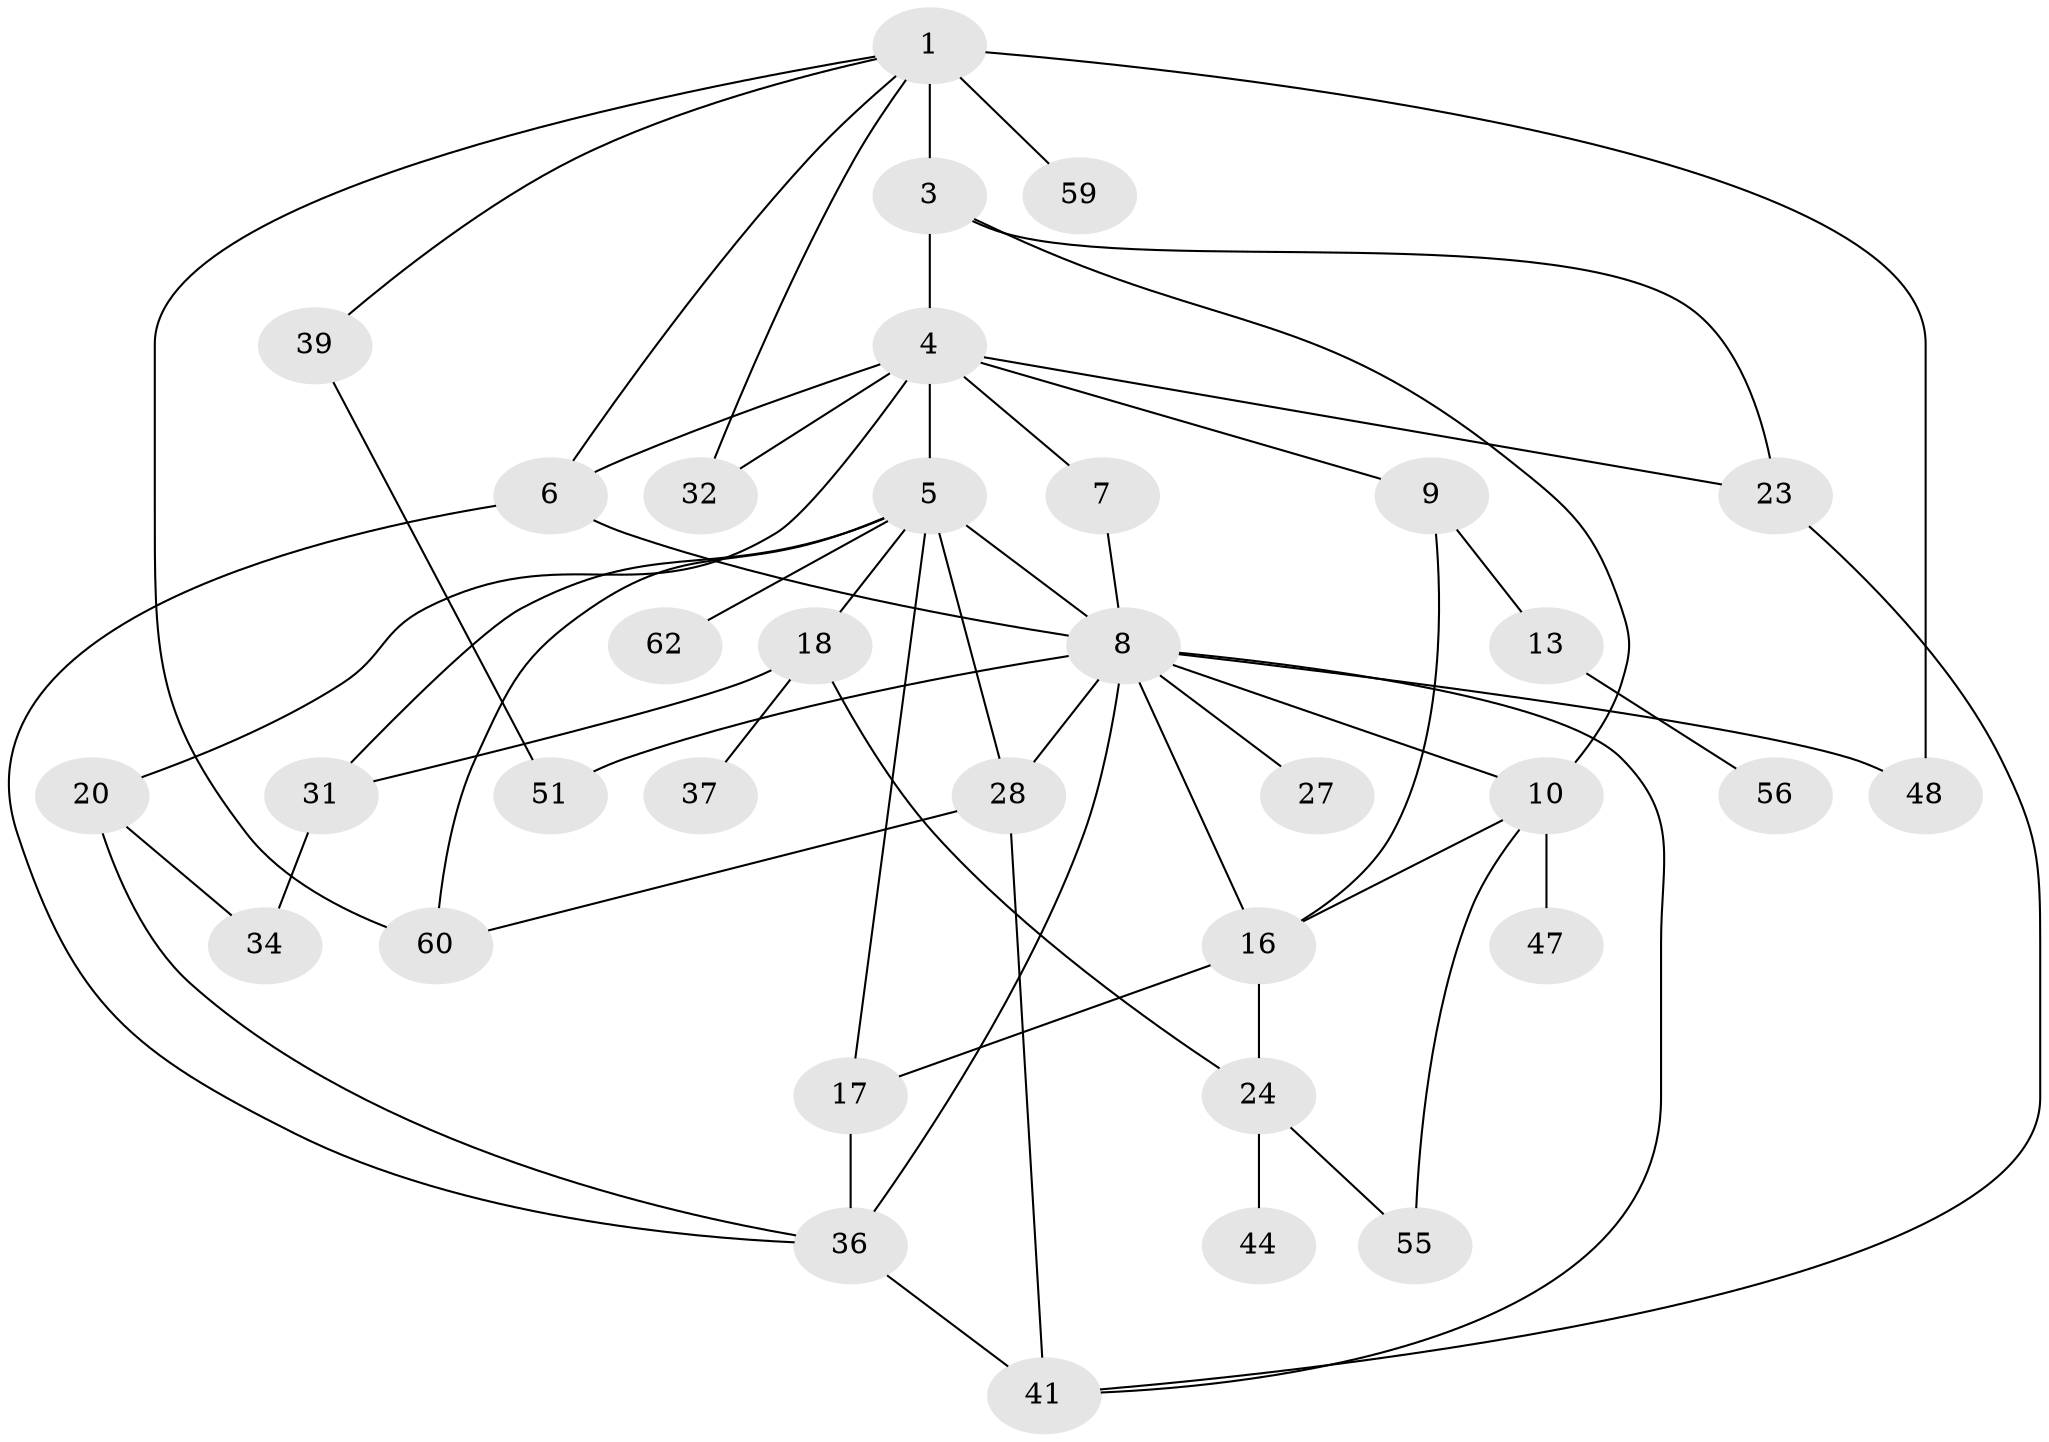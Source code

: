 // original degree distribution, {5: 0.10294117647058823, 3: 0.25, 8: 0.014705882352941176, 4: 0.16176470588235295, 2: 0.2647058823529412, 7: 0.014705882352941176, 1: 0.19117647058823528}
// Generated by graph-tools (version 1.1) at 2025/13/03/09/25 04:13:38]
// undirected, 34 vertices, 57 edges
graph export_dot {
graph [start="1"]
  node [color=gray90,style=filled];
  1 [super="+21+2+25"];
  3 [super="+64"];
  4;
  5 [super="+50+14"];
  6 [super="+35+57"];
  7;
  8 [super="+22+11"];
  9 [super="+12"];
  10;
  13 [super="+19+40"];
  16 [super="+38"];
  17 [super="+66+45"];
  18 [super="+46+67+26"];
  20 [super="+63"];
  23;
  24;
  27;
  28 [super="+53"];
  31;
  32;
  34;
  36;
  37;
  39;
  41 [super="+49"];
  44;
  47;
  48;
  51;
  55;
  56;
  59;
  60;
  62;
  1 -- 3 [weight=2];
  1 -- 48 [weight=2];
  1 -- 60;
  1 -- 39;
  1 -- 32;
  1 -- 6;
  1 -- 59 [weight=2];
  3 -- 4;
  3 -- 23;
  3 -- 10;
  4 -- 5;
  4 -- 6;
  4 -- 7;
  4 -- 9;
  4 -- 20;
  4 -- 32;
  4 -- 23;
  5 -- 31;
  5 -- 17;
  5 -- 18;
  5 -- 8;
  5 -- 60;
  5 -- 28;
  5 -- 62;
  6 -- 8 [weight=2];
  6 -- 36;
  7 -- 8;
  8 -- 10;
  8 -- 36;
  8 -- 41;
  8 -- 51;
  8 -- 28;
  8 -- 48;
  8 -- 27;
  8 -- 16;
  9 -- 13;
  9 -- 16;
  10 -- 16;
  10 -- 47;
  10 -- 55;
  13 -- 56;
  16 -- 24;
  16 -- 17;
  17 -- 36;
  18 -- 24;
  18 -- 37;
  18 -- 31;
  20 -- 36;
  20 -- 34;
  23 -- 41;
  24 -- 44;
  24 -- 55;
  28 -- 41 [weight=2];
  28 -- 60;
  31 -- 34;
  36 -- 41;
  39 -- 51;
}
